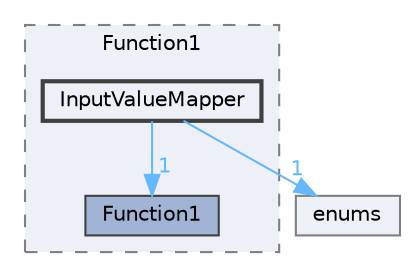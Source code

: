 digraph "src/OpenFOAM/primitives/functions/Function1/InputValueMapper"
{
 // LATEX_PDF_SIZE
  bgcolor="transparent";
  edge [fontname=Helvetica,fontsize=10,labelfontname=Helvetica,labelfontsize=10];
  node [fontname=Helvetica,fontsize=10,shape=box,height=0.2,width=0.4];
  compound=true
  subgraph clusterdir_bf4f273fcff898a8e57532425217d669 {
    graph [ bgcolor="#edf0f7", pencolor="grey50", label="Function1", fontname=Helvetica,fontsize=10 style="filled,dashed", URL="dir_bf4f273fcff898a8e57532425217d669.html",tooltip=""]
  dir_c0adf992fe16fe46b123b20bd86c3f11 [label="Function1", fillcolor="#a2b4d6", color="grey25", style="filled", URL="dir_c0adf992fe16fe46b123b20bd86c3f11.html",tooltip=""];
  dir_85cfdb161012ea936e6df0eb9cf911a5 [label="InputValueMapper", fillcolor="#edf0f7", color="grey25", style="filled,bold", URL="dir_85cfdb161012ea936e6df0eb9cf911a5.html",tooltip=""];
  }
  dir_b997e59254caaf3bad833df621f73e31 [label="enums", fillcolor="#edf0f7", color="grey50", style="filled", URL="dir_b997e59254caaf3bad833df621f73e31.html",tooltip=""];
  dir_85cfdb161012ea936e6df0eb9cf911a5->dir_b997e59254caaf3bad833df621f73e31 [headlabel="1", labeldistance=1.5 headhref="dir_001870_001168.html" href="dir_001870_001168.html" color="steelblue1" fontcolor="steelblue1"];
  dir_85cfdb161012ea936e6df0eb9cf911a5->dir_c0adf992fe16fe46b123b20bd86c3f11 [headlabel="1", labeldistance=1.5 headhref="dir_001870_001508.html" href="dir_001870_001508.html" color="steelblue1" fontcolor="steelblue1"];
}
